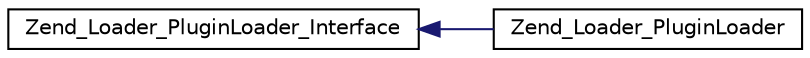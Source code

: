 digraph G
{
  edge [fontname="Helvetica",fontsize="10",labelfontname="Helvetica",labelfontsize="10"];
  node [fontname="Helvetica",fontsize="10",shape=record];
  rankdir="LR";
  Node1 [label="Zend_Loader_PluginLoader_Interface",height=0.2,width=0.4,color="black", fillcolor="white", style="filled",URL="$interface_zend___loader___plugin_loader___interface.html"];
  Node1 -> Node2 [dir="back",color="midnightblue",fontsize="10",style="solid",fontname="Helvetica"];
  Node2 [label="Zend_Loader_PluginLoader",height=0.2,width=0.4,color="black", fillcolor="white", style="filled",URL="$class_zend___loader___plugin_loader.html"];
}
